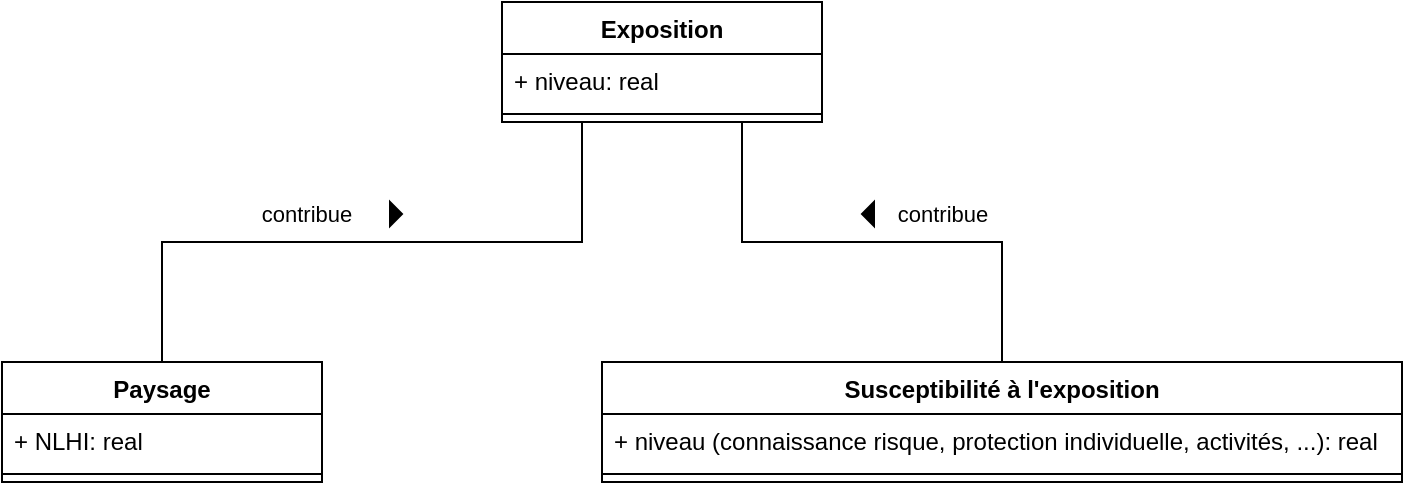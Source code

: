 <mxfile version="18.0.5" type="github">
  <diagram id="sjIGyA0L-yftcxIgUs3-" name="Page-1">
    <mxGraphModel dx="1355" dy="777" grid="1" gridSize="10" guides="1" tooltips="1" connect="1" arrows="1" fold="1" page="1" pageScale="1" pageWidth="827" pageHeight="1169" math="0" shadow="0">
      <root>
        <mxCell id="0" />
        <mxCell id="1" parent="0" />
        <mxCell id="B0NhF84q1_BdPxFJ3prT-1" value="Exposition" style="swimlane;fontStyle=1;align=center;verticalAlign=top;childLayout=stackLayout;horizontal=1;startSize=26;horizontalStack=0;resizeParent=1;resizeParentMax=0;resizeLast=0;collapsible=1;marginBottom=0;" vertex="1" parent="1">
          <mxGeometry x="340" y="120" width="160" height="60" as="geometry">
            <mxRectangle x="320" y="370" width="90" height="26" as="alternateBounds" />
          </mxGeometry>
        </mxCell>
        <mxCell id="B0NhF84q1_BdPxFJ3prT-2" value="+ niveau: real" style="text;strokeColor=none;fillColor=none;align=left;verticalAlign=top;spacingLeft=4;spacingRight=4;overflow=hidden;rotatable=0;points=[[0,0.5],[1,0.5]];portConstraint=eastwest;" vertex="1" parent="B0NhF84q1_BdPxFJ3prT-1">
          <mxGeometry y="26" width="160" height="26" as="geometry" />
        </mxCell>
        <mxCell id="B0NhF84q1_BdPxFJ3prT-3" value="" style="line;strokeWidth=1;fillColor=none;align=left;verticalAlign=middle;spacingTop=-1;spacingLeft=3;spacingRight=3;rotatable=0;labelPosition=right;points=[];portConstraint=eastwest;" vertex="1" parent="B0NhF84q1_BdPxFJ3prT-1">
          <mxGeometry y="52" width="160" height="8" as="geometry" />
        </mxCell>
        <mxCell id="B0NhF84q1_BdPxFJ3prT-4" value="Paysage" style="swimlane;fontStyle=1;align=center;verticalAlign=top;childLayout=stackLayout;horizontal=1;startSize=26;horizontalStack=0;resizeParent=1;resizeParentMax=0;resizeLast=0;collapsible=1;marginBottom=0;" vertex="1" parent="1">
          <mxGeometry x="90" y="300" width="160" height="60" as="geometry">
            <mxRectangle x="320" y="370" width="90" height="26" as="alternateBounds" />
          </mxGeometry>
        </mxCell>
        <mxCell id="B0NhF84q1_BdPxFJ3prT-5" value="+ NLHI: real" style="text;strokeColor=none;fillColor=none;align=left;verticalAlign=top;spacingLeft=4;spacingRight=4;overflow=hidden;rotatable=0;points=[[0,0.5],[1,0.5]];portConstraint=eastwest;" vertex="1" parent="B0NhF84q1_BdPxFJ3prT-4">
          <mxGeometry y="26" width="160" height="26" as="geometry" />
        </mxCell>
        <mxCell id="B0NhF84q1_BdPxFJ3prT-6" value="" style="line;strokeWidth=1;fillColor=none;align=left;verticalAlign=middle;spacingTop=-1;spacingLeft=3;spacingRight=3;rotatable=0;labelPosition=right;points=[];portConstraint=eastwest;" vertex="1" parent="B0NhF84q1_BdPxFJ3prT-4">
          <mxGeometry y="52" width="160" height="8" as="geometry" />
        </mxCell>
        <mxCell id="B0NhF84q1_BdPxFJ3prT-10" value="" style="edgeStyle=elbowEdgeStyle;html=1;endArrow=none;elbow=vertical;rounded=0;entryX=0.25;entryY=1;entryDx=0;entryDy=0;exitX=0.5;exitY=0;exitDx=0;exitDy=0;" edge="1" parent="1" source="B0NhF84q1_BdPxFJ3prT-4" target="B0NhF84q1_BdPxFJ3prT-1">
          <mxGeometry width="100" height="75" relative="1" as="geometry">
            <mxPoint x="360" y="435" as="sourcePoint" />
            <mxPoint x="460" y="360" as="targetPoint" />
            <Array as="points">
              <mxPoint x="310" y="240" />
            </Array>
          </mxGeometry>
        </mxCell>
        <mxCell id="B0NhF84q1_BdPxFJ3prT-13" value="contribue" style="edgeLabel;html=1;align=center;verticalAlign=middle;resizable=0;points=[];" vertex="1" connectable="0" parent="B0NhF84q1_BdPxFJ3prT-10">
          <mxGeometry x="-0.281" y="2" relative="1" as="geometry">
            <mxPoint x="13" y="-12" as="offset" />
          </mxGeometry>
        </mxCell>
        <mxCell id="B0NhF84q1_BdPxFJ3prT-14" value="" style="triangle;aspect=fixed;fillColor=#000000;" vertex="1" parent="1">
          <mxGeometry x="284" y="220" width="6" height="12" as="geometry" />
        </mxCell>
        <mxCell id="B0NhF84q1_BdPxFJ3prT-16" value="Susceptibilité à l&#39;exposition" style="swimlane;fontStyle=1;align=center;verticalAlign=top;childLayout=stackLayout;horizontal=1;startSize=26;horizontalStack=0;resizeParent=1;resizeParentMax=0;resizeLast=0;collapsible=1;marginBottom=0;" vertex="1" parent="1">
          <mxGeometry x="390" y="300" width="400" height="60" as="geometry">
            <mxRectangle x="320" y="370" width="90" height="26" as="alternateBounds" />
          </mxGeometry>
        </mxCell>
        <mxCell id="B0NhF84q1_BdPxFJ3prT-17" value="+ niveau (connaissance risque, protection individuelle, activités, ...): real" style="text;strokeColor=none;fillColor=none;align=left;verticalAlign=top;spacingLeft=4;spacingRight=4;overflow=hidden;rotatable=0;points=[[0,0.5],[1,0.5]];portConstraint=eastwest;" vertex="1" parent="B0NhF84q1_BdPxFJ3prT-16">
          <mxGeometry y="26" width="400" height="26" as="geometry" />
        </mxCell>
        <mxCell id="B0NhF84q1_BdPxFJ3prT-18" value="" style="line;strokeWidth=1;fillColor=none;align=left;verticalAlign=middle;spacingTop=-1;spacingLeft=3;spacingRight=3;rotatable=0;labelPosition=right;points=[];portConstraint=eastwest;" vertex="1" parent="B0NhF84q1_BdPxFJ3prT-16">
          <mxGeometry y="52" width="400" height="8" as="geometry" />
        </mxCell>
        <mxCell id="B0NhF84q1_BdPxFJ3prT-19" value="" style="edgeStyle=elbowEdgeStyle;html=1;endArrow=none;elbow=vertical;rounded=0;entryX=0.75;entryY=1;entryDx=0;entryDy=0;exitX=0.5;exitY=0;exitDx=0;exitDy=0;" edge="1" parent="1" source="B0NhF84q1_BdPxFJ3prT-16" target="B0NhF84q1_BdPxFJ3prT-1">
          <mxGeometry width="100" height="75" relative="1" as="geometry">
            <mxPoint x="240" y="310" as="sourcePoint" />
            <mxPoint x="390" y="190" as="targetPoint" />
            <Array as="points">
              <mxPoint x="530" y="240" />
            </Array>
          </mxGeometry>
        </mxCell>
        <mxCell id="B0NhF84q1_BdPxFJ3prT-20" value="contribue" style="edgeLabel;html=1;align=center;verticalAlign=middle;resizable=0;points=[];" vertex="1" connectable="0" parent="B0NhF84q1_BdPxFJ3prT-19">
          <mxGeometry x="-0.281" y="2" relative="1" as="geometry">
            <mxPoint y="-16" as="offset" />
          </mxGeometry>
        </mxCell>
        <mxCell id="B0NhF84q1_BdPxFJ3prT-21" value="" style="triangle;aspect=fixed;fillColor=#000000;direction=west;" vertex="1" parent="1">
          <mxGeometry x="520" y="220" width="6" height="12" as="geometry" />
        </mxCell>
      </root>
    </mxGraphModel>
  </diagram>
</mxfile>
